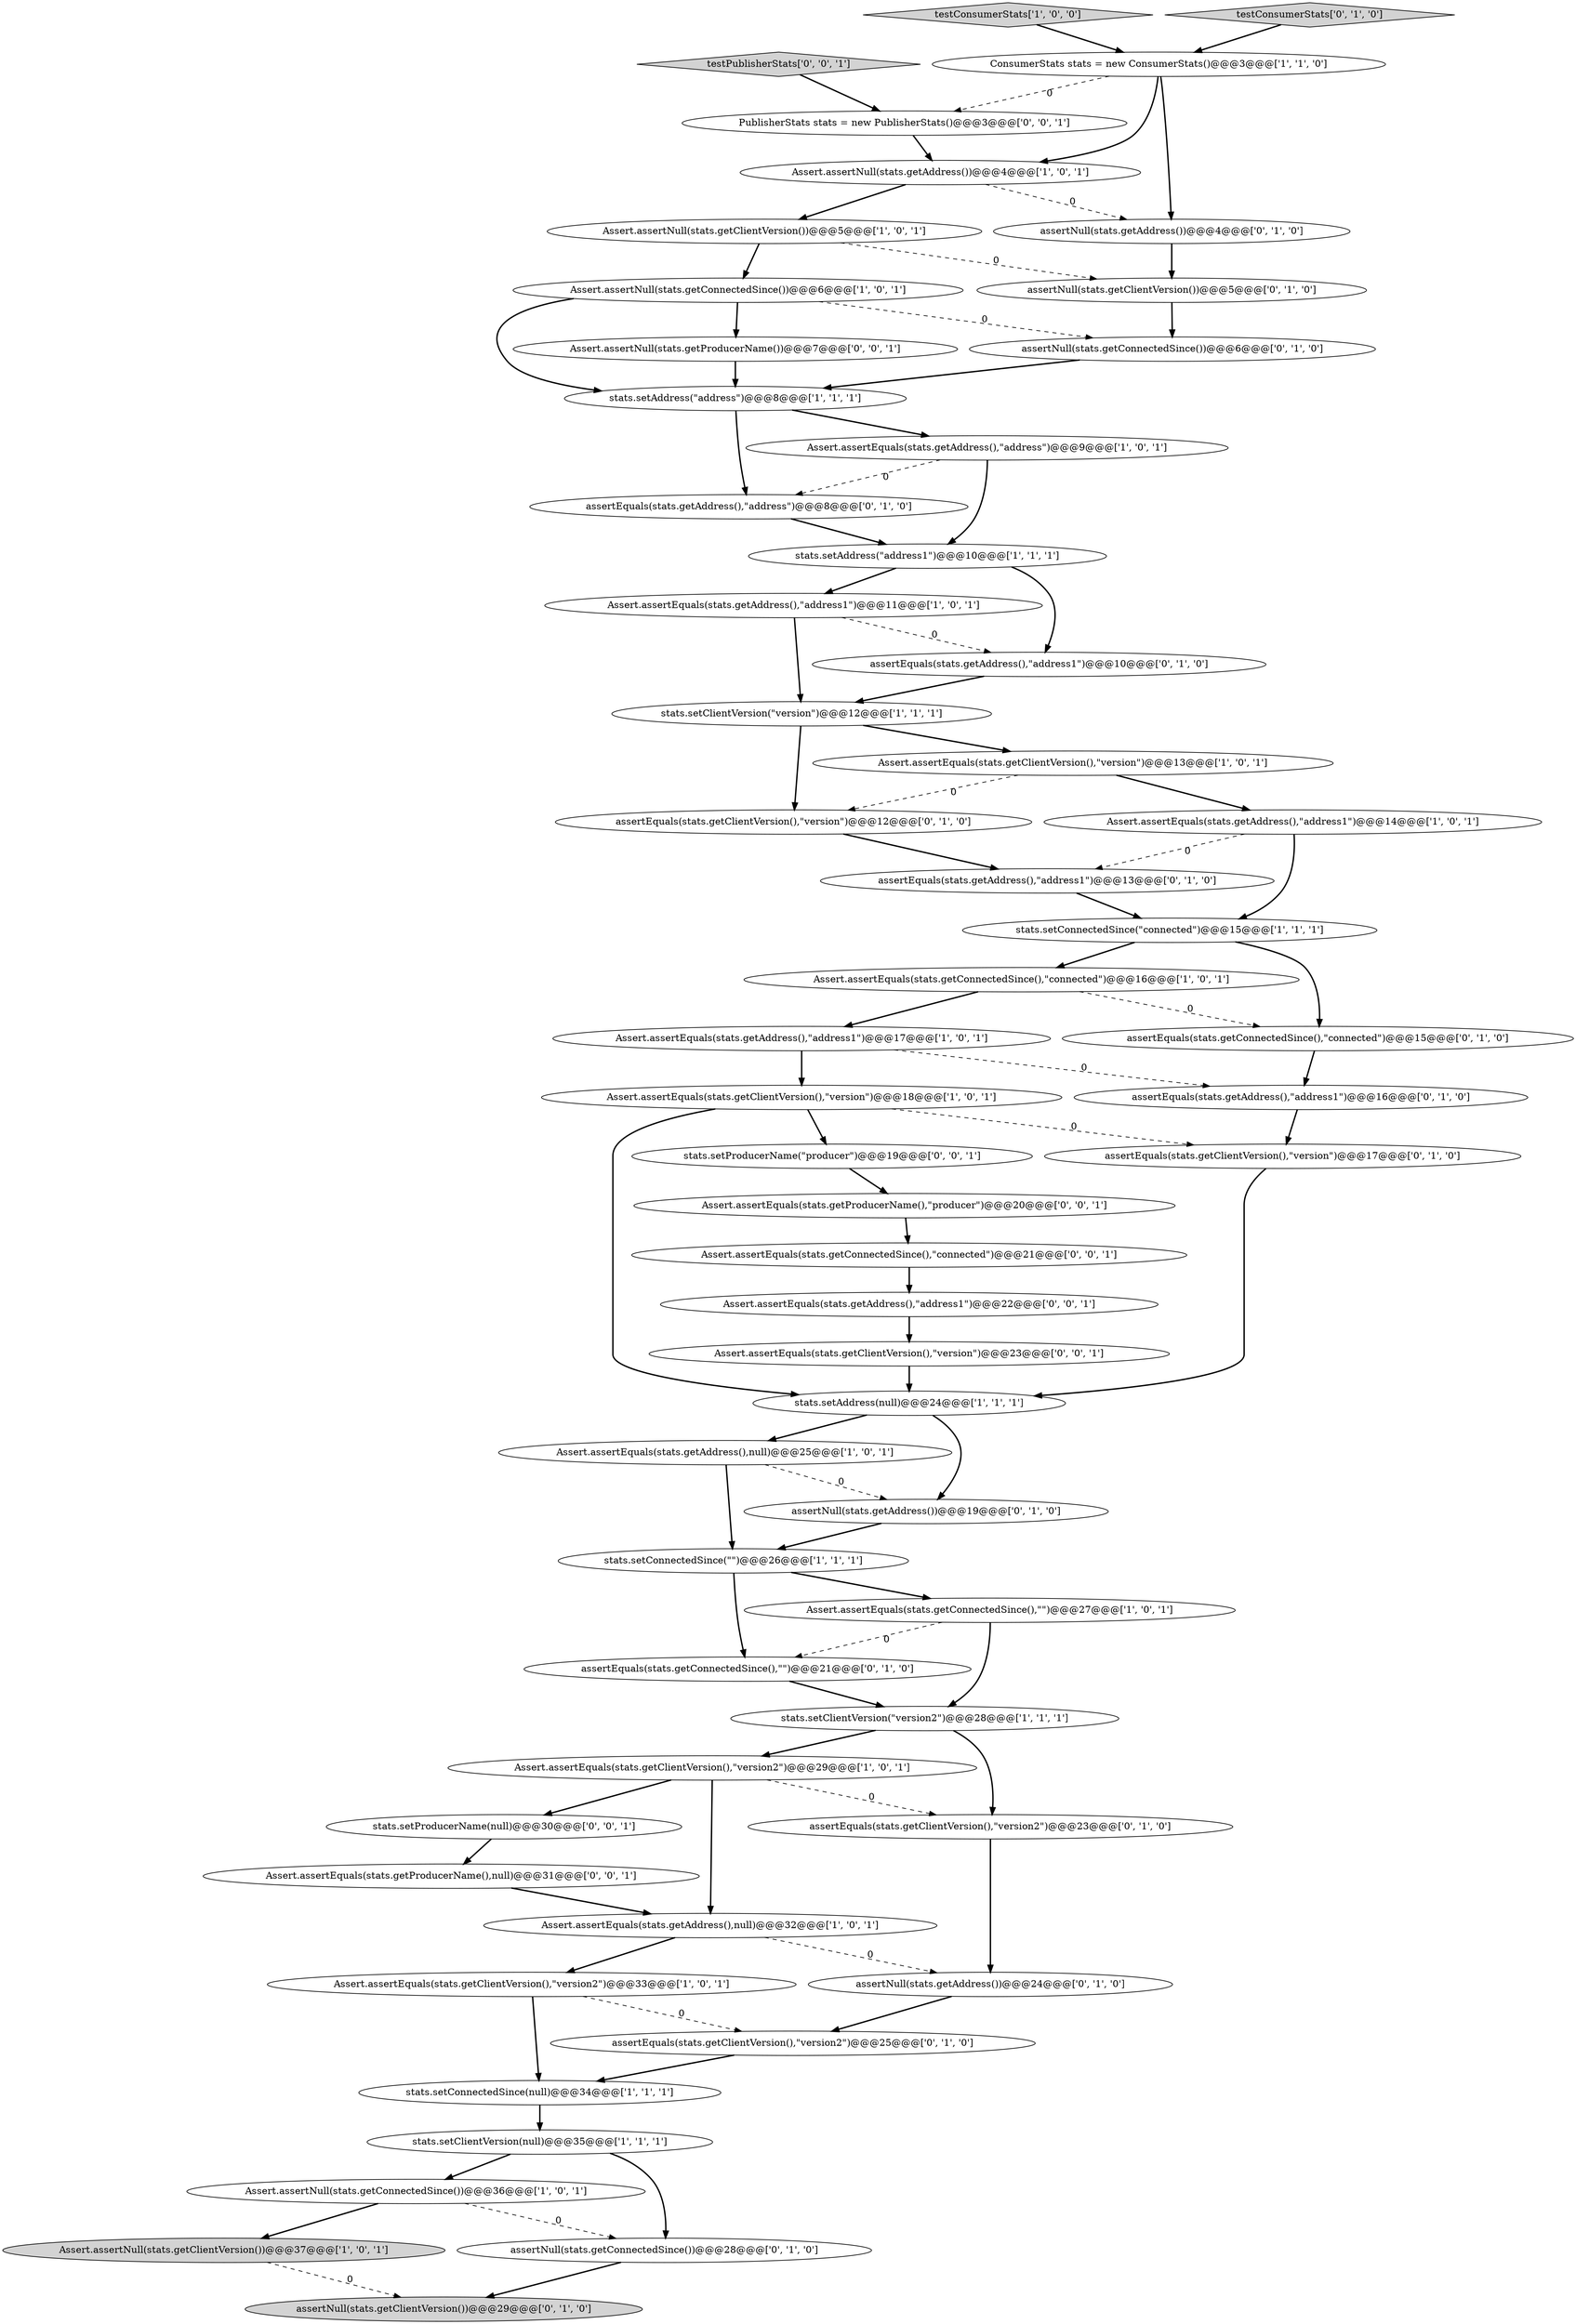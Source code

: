 digraph {
19 [style = filled, label = "Assert.assertNull(stats.getConnectedSince())@@@36@@@['1', '0', '1']", fillcolor = white, shape = ellipse image = "AAA0AAABBB1BBB"];
51 [style = filled, label = "Assert.assertEquals(stats.getClientVersion(),\"version\")@@@23@@@['0', '0', '1']", fillcolor = white, shape = ellipse image = "AAA0AAABBB3BBB"];
38 [style = filled, label = "assertNull(stats.getConnectedSince())@@@28@@@['0', '1', '0']", fillcolor = white, shape = ellipse image = "AAA1AAABBB2BBB"];
25 [style = filled, label = "Assert.assertEquals(stats.getAddress(),\"address1\")@@@11@@@['1', '0', '1']", fillcolor = white, shape = ellipse image = "AAA0AAABBB1BBB"];
6 [style = filled, label = "Assert.assertNull(stats.getAddress())@@@4@@@['1', '0', '1']", fillcolor = white, shape = ellipse image = "AAA0AAABBB1BBB"];
37 [style = filled, label = "assertEquals(stats.getClientVersion(),\"version\")@@@12@@@['0', '1', '0']", fillcolor = white, shape = ellipse image = "AAA1AAABBB2BBB"];
40 [style = filled, label = "assertEquals(stats.getAddress(),\"address\")@@@8@@@['0', '1', '0']", fillcolor = white, shape = ellipse image = "AAA1AAABBB2BBB"];
23 [style = filled, label = "Assert.assertEquals(stats.getConnectedSince(),\"connected\")@@@16@@@['1', '0', '1']", fillcolor = white, shape = ellipse image = "AAA0AAABBB1BBB"];
43 [style = filled, label = "assertNull(stats.getClientVersion())@@@5@@@['0', '1', '0']", fillcolor = white, shape = ellipse image = "AAA1AAABBB2BBB"];
50 [style = filled, label = "Assert.assertEquals(stats.getProducerName(),\"producer\")@@@20@@@['0', '0', '1']", fillcolor = white, shape = ellipse image = "AAA0AAABBB3BBB"];
49 [style = filled, label = "Assert.assertEquals(stats.getProducerName(),null)@@@31@@@['0', '0', '1']", fillcolor = white, shape = ellipse image = "AAA0AAABBB3BBB"];
3 [style = filled, label = "Assert.assertNull(stats.getClientVersion())@@@5@@@['1', '0', '1']", fillcolor = white, shape = ellipse image = "AAA0AAABBB1BBB"];
5 [style = filled, label = "Assert.assertEquals(stats.getClientVersion(),\"version2\")@@@29@@@['1', '0', '1']", fillcolor = white, shape = ellipse image = "AAA0AAABBB1BBB"];
34 [style = filled, label = "assertEquals(stats.getClientVersion(),\"version2\")@@@23@@@['0', '1', '0']", fillcolor = white, shape = ellipse image = "AAA1AAABBB2BBB"];
55 [style = filled, label = "testPublisherStats['0', '0', '1']", fillcolor = lightgray, shape = diamond image = "AAA0AAABBB3BBB"];
27 [style = filled, label = "stats.setConnectedSince(\"\")@@@26@@@['1', '1', '1']", fillcolor = white, shape = ellipse image = "AAA0AAABBB1BBB"];
31 [style = filled, label = "assertEquals(stats.getConnectedSince(),\"connected\")@@@15@@@['0', '1', '0']", fillcolor = white, shape = ellipse image = "AAA1AAABBB2BBB"];
41 [style = filled, label = "assertEquals(stats.getClientVersion(),\"version2\")@@@25@@@['0', '1', '0']", fillcolor = white, shape = ellipse image = "AAA1AAABBB2BBB"];
52 [style = filled, label = "Assert.assertNull(stats.getProducerName())@@@7@@@['0', '0', '1']", fillcolor = white, shape = ellipse image = "AAA0AAABBB3BBB"];
0 [style = filled, label = "Assert.assertEquals(stats.getAddress(),null)@@@25@@@['1', '0', '1']", fillcolor = white, shape = ellipse image = "AAA0AAABBB1BBB"];
36 [style = filled, label = "assertEquals(stats.getAddress(),\"address1\")@@@13@@@['0', '1', '0']", fillcolor = white, shape = ellipse image = "AAA1AAABBB2BBB"];
21 [style = filled, label = "Assert.assertEquals(stats.getAddress(),\"address1\")@@@14@@@['1', '0', '1']", fillcolor = white, shape = ellipse image = "AAA0AAABBB1BBB"];
15 [style = filled, label = "Assert.assertEquals(stats.getClientVersion(),\"version2\")@@@33@@@['1', '0', '1']", fillcolor = white, shape = ellipse image = "AAA0AAABBB1BBB"];
54 [style = filled, label = "stats.setProducerName(null)@@@30@@@['0', '0', '1']", fillcolor = white, shape = ellipse image = "AAA0AAABBB3BBB"];
47 [style = filled, label = "stats.setProducerName(\"producer\")@@@19@@@['0', '0', '1']", fillcolor = white, shape = ellipse image = "AAA0AAABBB3BBB"];
13 [style = filled, label = "Assert.assertEquals(stats.getAddress(),\"address\")@@@9@@@['1', '0', '1']", fillcolor = white, shape = ellipse image = "AAA0AAABBB1BBB"];
11 [style = filled, label = "Assert.assertEquals(stats.getClientVersion(),\"version\")@@@13@@@['1', '0', '1']", fillcolor = white, shape = ellipse image = "AAA0AAABBB1BBB"];
32 [style = filled, label = "assertNull(stats.getAddress())@@@19@@@['0', '1', '0']", fillcolor = white, shape = ellipse image = "AAA1AAABBB2BBB"];
7 [style = filled, label = "stats.setClientVersion(\"version2\")@@@28@@@['1', '1', '1']", fillcolor = white, shape = ellipse image = "AAA0AAABBB1BBB"];
20 [style = filled, label = "stats.setAddress(\"address\")@@@8@@@['1', '1', '1']", fillcolor = white, shape = ellipse image = "AAA0AAABBB1BBB"];
29 [style = filled, label = "assertNull(stats.getClientVersion())@@@29@@@['0', '1', '0']", fillcolor = lightgray, shape = ellipse image = "AAA1AAABBB2BBB"];
48 [style = filled, label = "Assert.assertEquals(stats.getConnectedSince(),\"connected\")@@@21@@@['0', '0', '1']", fillcolor = white, shape = ellipse image = "AAA0AAABBB3BBB"];
42 [style = filled, label = "assertEquals(stats.getConnectedSince(),\"\")@@@21@@@['0', '1', '0']", fillcolor = white, shape = ellipse image = "AAA1AAABBB2BBB"];
24 [style = filled, label = "Assert.assertEquals(stats.getAddress(),\"address1\")@@@17@@@['1', '0', '1']", fillcolor = white, shape = ellipse image = "AAA0AAABBB1BBB"];
39 [style = filled, label = "assertNull(stats.getConnectedSince())@@@6@@@['0', '1', '0']", fillcolor = white, shape = ellipse image = "AAA1AAABBB2BBB"];
53 [style = filled, label = "Assert.assertEquals(stats.getAddress(),\"address1\")@@@22@@@['0', '0', '1']", fillcolor = white, shape = ellipse image = "AAA0AAABBB3BBB"];
33 [style = filled, label = "assertNull(stats.getAddress())@@@4@@@['0', '1', '0']", fillcolor = white, shape = ellipse image = "AAA1AAABBB2BBB"];
12 [style = filled, label = "Assert.assertNull(stats.getClientVersion())@@@37@@@['1', '0', '1']", fillcolor = lightgray, shape = ellipse image = "AAA0AAABBB1BBB"];
16 [style = filled, label = "stats.setClientVersion(\"version\")@@@12@@@['1', '1', '1']", fillcolor = white, shape = ellipse image = "AAA0AAABBB1BBB"];
18 [style = filled, label = "Assert.assertEquals(stats.getClientVersion(),\"version\")@@@18@@@['1', '0', '1']", fillcolor = white, shape = ellipse image = "AAA0AAABBB1BBB"];
8 [style = filled, label = "testConsumerStats['1', '0', '0']", fillcolor = lightgray, shape = diamond image = "AAA0AAABBB1BBB"];
22 [style = filled, label = "ConsumerStats stats = new ConsumerStats()@@@3@@@['1', '1', '0']", fillcolor = white, shape = ellipse image = "AAA0AAABBB1BBB"];
17 [style = filled, label = "stats.setAddress(\"address1\")@@@10@@@['1', '1', '1']", fillcolor = white, shape = ellipse image = "AAA0AAABBB1BBB"];
14 [style = filled, label = "stats.setConnectedSince(\"connected\")@@@15@@@['1', '1', '1']", fillcolor = white, shape = ellipse image = "AAA0AAABBB1BBB"];
46 [style = filled, label = "PublisherStats stats = new PublisherStats()@@@3@@@['0', '0', '1']", fillcolor = white, shape = ellipse image = "AAA0AAABBB3BBB"];
30 [style = filled, label = "testConsumerStats['0', '1', '0']", fillcolor = lightgray, shape = diamond image = "AAA0AAABBB2BBB"];
4 [style = filled, label = "stats.setConnectedSince(null)@@@34@@@['1', '1', '1']", fillcolor = white, shape = ellipse image = "AAA0AAABBB1BBB"];
1 [style = filled, label = "Assert.assertEquals(stats.getConnectedSince(),\"\")@@@27@@@['1', '0', '1']", fillcolor = white, shape = ellipse image = "AAA0AAABBB1BBB"];
10 [style = filled, label = "Assert.assertNull(stats.getConnectedSince())@@@6@@@['1', '0', '1']", fillcolor = white, shape = ellipse image = "AAA0AAABBB1BBB"];
26 [style = filled, label = "Assert.assertEquals(stats.getAddress(),null)@@@32@@@['1', '0', '1']", fillcolor = white, shape = ellipse image = "AAA0AAABBB1BBB"];
28 [style = filled, label = "assertEquals(stats.getClientVersion(),\"version\")@@@17@@@['0', '1', '0']", fillcolor = white, shape = ellipse image = "AAA1AAABBB2BBB"];
45 [style = filled, label = "assertNull(stats.getAddress())@@@24@@@['0', '1', '0']", fillcolor = white, shape = ellipse image = "AAA1AAABBB2BBB"];
2 [style = filled, label = "stats.setAddress(null)@@@24@@@['1', '1', '1']", fillcolor = white, shape = ellipse image = "AAA0AAABBB1BBB"];
44 [style = filled, label = "assertEquals(stats.getAddress(),\"address1\")@@@16@@@['0', '1', '0']", fillcolor = white, shape = ellipse image = "AAA1AAABBB2BBB"];
9 [style = filled, label = "stats.setClientVersion(null)@@@35@@@['1', '1', '1']", fillcolor = white, shape = ellipse image = "AAA0AAABBB1BBB"];
35 [style = filled, label = "assertEquals(stats.getAddress(),\"address1\")@@@10@@@['0', '1', '0']", fillcolor = white, shape = ellipse image = "AAA1AAABBB2BBB"];
17->35 [style = bold, label=""];
9->19 [style = bold, label=""];
31->44 [style = bold, label=""];
3->10 [style = bold, label=""];
54->49 [style = bold, label=""];
21->14 [style = bold, label=""];
6->33 [style = dashed, label="0"];
11->21 [style = bold, label=""];
52->20 [style = bold, label=""];
3->43 [style = dashed, label="0"];
18->2 [style = bold, label=""];
24->18 [style = bold, label=""];
10->39 [style = dashed, label="0"];
23->31 [style = dashed, label="0"];
55->46 [style = bold, label=""];
23->24 [style = bold, label=""];
22->6 [style = bold, label=""];
39->20 [style = bold, label=""];
10->52 [style = bold, label=""];
13->17 [style = bold, label=""];
22->33 [style = bold, label=""];
42->7 [style = bold, label=""];
15->4 [style = bold, label=""];
38->29 [style = bold, label=""];
16->37 [style = bold, label=""];
34->45 [style = bold, label=""];
0->32 [style = dashed, label="0"];
32->27 [style = bold, label=""];
45->41 [style = bold, label=""];
30->22 [style = bold, label=""];
27->42 [style = bold, label=""];
50->48 [style = bold, label=""];
18->28 [style = dashed, label="0"];
15->41 [style = dashed, label="0"];
5->34 [style = dashed, label="0"];
5->54 [style = bold, label=""];
19->38 [style = dashed, label="0"];
35->16 [style = bold, label=""];
5->26 [style = bold, label=""];
22->46 [style = dashed, label="0"];
44->28 [style = bold, label=""];
24->44 [style = dashed, label="0"];
43->39 [style = bold, label=""];
49->26 [style = bold, label=""];
1->42 [style = dashed, label="0"];
14->31 [style = bold, label=""];
53->51 [style = bold, label=""];
0->27 [style = bold, label=""];
37->36 [style = bold, label=""];
41->4 [style = bold, label=""];
26->45 [style = dashed, label="0"];
20->13 [style = bold, label=""];
25->16 [style = bold, label=""];
26->15 [style = bold, label=""];
27->1 [style = bold, label=""];
11->37 [style = dashed, label="0"];
47->50 [style = bold, label=""];
25->35 [style = dashed, label="0"];
12->29 [style = dashed, label="0"];
4->9 [style = bold, label=""];
20->40 [style = bold, label=""];
8->22 [style = bold, label=""];
6->3 [style = bold, label=""];
36->14 [style = bold, label=""];
2->32 [style = bold, label=""];
7->34 [style = bold, label=""];
14->23 [style = bold, label=""];
7->5 [style = bold, label=""];
46->6 [style = bold, label=""];
2->0 [style = bold, label=""];
40->17 [style = bold, label=""];
21->36 [style = dashed, label="0"];
1->7 [style = bold, label=""];
9->38 [style = bold, label=""];
13->40 [style = dashed, label="0"];
51->2 [style = bold, label=""];
16->11 [style = bold, label=""];
19->12 [style = bold, label=""];
28->2 [style = bold, label=""];
48->53 [style = bold, label=""];
33->43 [style = bold, label=""];
17->25 [style = bold, label=""];
18->47 [style = bold, label=""];
10->20 [style = bold, label=""];
}
